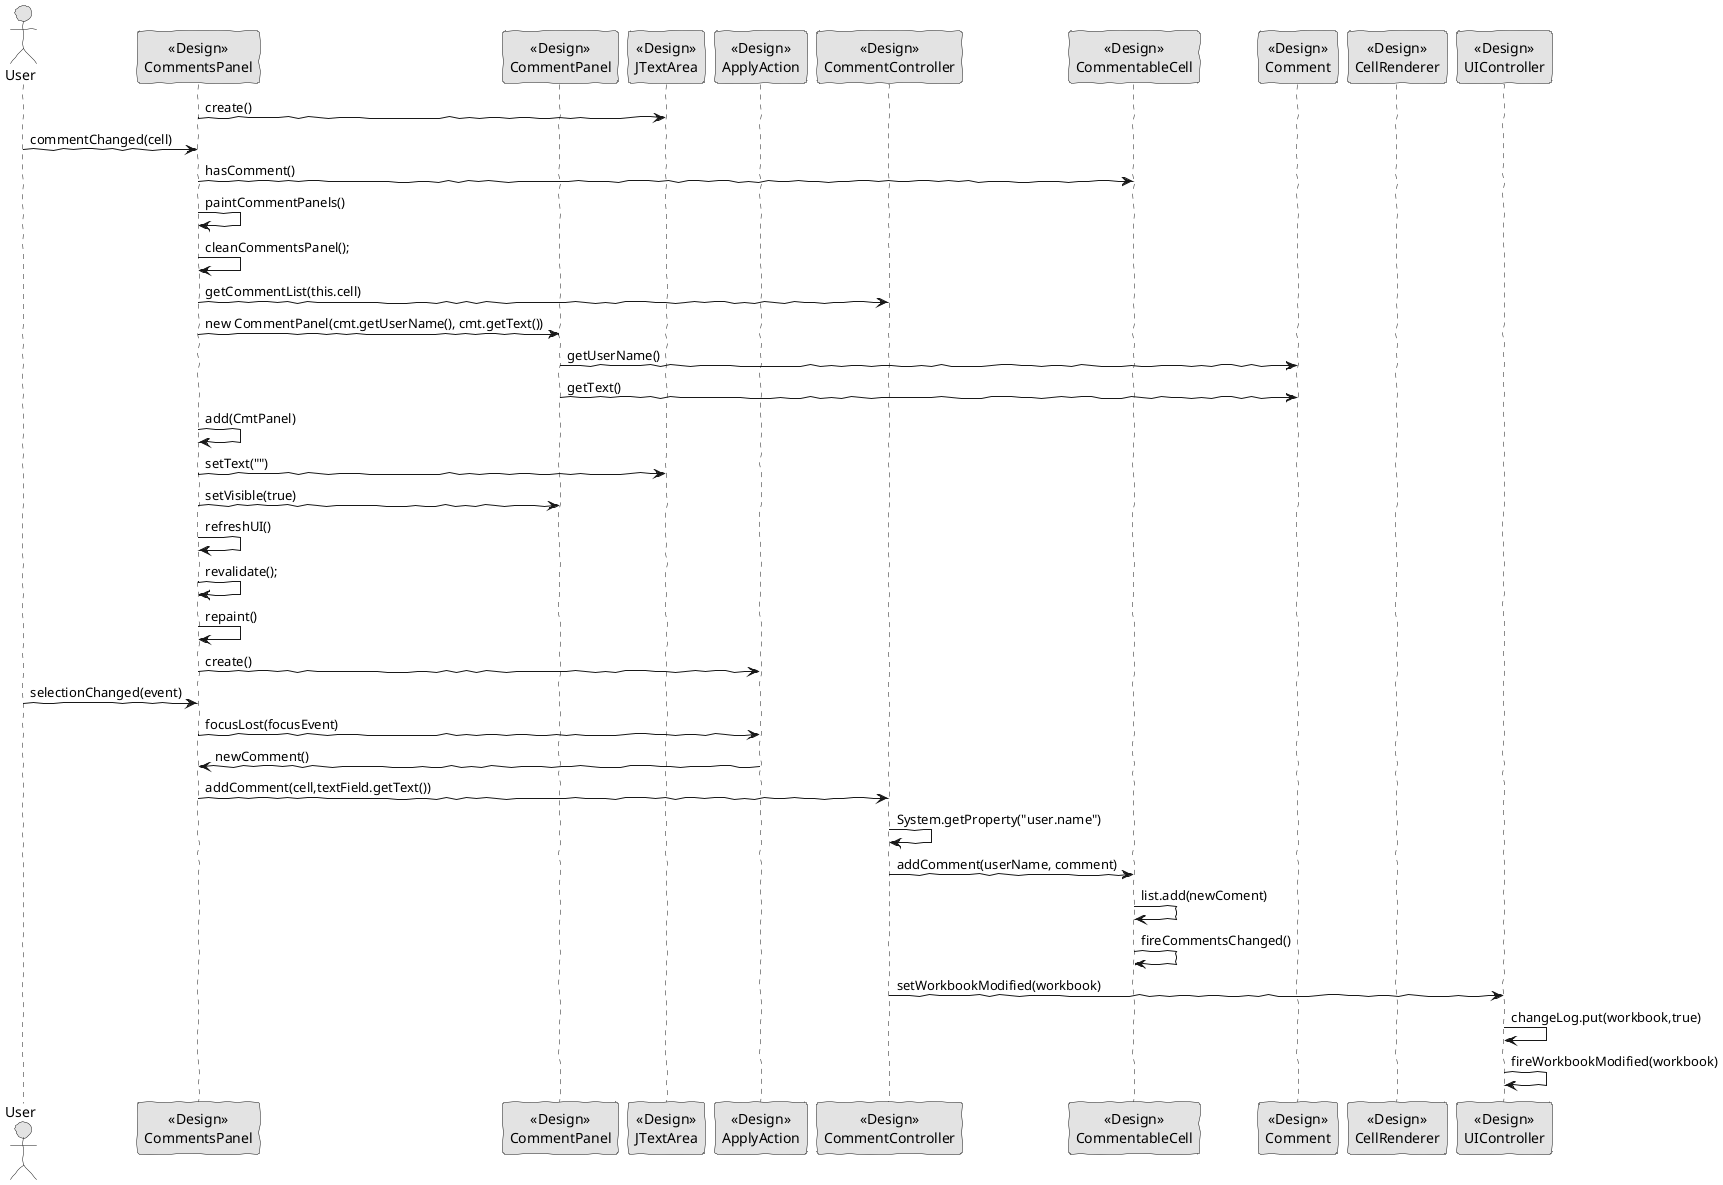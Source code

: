 @startuml 

skinparam handwritten true
skinparam monochrome true
skinparam packageStyle rect
skinparam defaultFontName FG Virgil
skinparam shadowing false


actor User
participant "<<Design>>\nCommentsPanel" as UIPanel
participant "<<Design>>\nCommentPanel" as CmtPanel
participant "<<Design>>\nJTextArea" as text
participant "<<Design>>\nApplyAction" as Action
participant "<<Design>>\nCommentController" as Ctrl
participant "<<Design>>\nCommentableCell" as Cell
participant "<<Design>>\nComment" as Cmt
participant "<<Design>>\nCellRenderer" as CRenderer
participant "<<Design>>\nUIController" as UICtrl

UIPanel -> text : create()
User -> UIPanel : commentChanged(cell)
UIPanel -> Cell : hasComment()
UIPanel -> UIPanel : paintCommentPanels()
UIPanel -> UIPanel : cleanCommentsPanel();
UIPanel -> Ctrl : getCommentList(this.cell)
UIPanel -> CmtPanel : new CommentPanel(cmt.getUserName(), cmt.getText())
CmtPanel -> Cmt : getUserName()
CmtPanel -> Cmt : getText()
UIPanel -> UIPanel : add(CmtPanel)
UIPanel -> text : setText("")
UIPanel -> CmtPanel : setVisible(true)
UIPanel -> UIPanel : refreshUI()
UIPanel -> UIPanel : revalidate();
UIPanel -> UIPanel : repaint()
UIPanel -> Action : create()
User -> UIPanel : selectionChanged(event)
UIPanel -> Action : focusLost(focusEvent)
Action -> UIPanel : newComment()
UIPanel -> Ctrl : addComment(cell,textField.getText())
Ctrl -> Ctrl : System.getProperty("user.name")
Ctrl -> Cell : addComment(userName, comment)
Cell -> Cell : list.add(newComent)
Cell -> Cell : fireCommentsChanged()
Ctrl -> UICtrl : setWorkbookModified(workbook)
UICtrl -> UICtrl : changeLog.put(workbook,true)
UICtrl -> UICtrl : fireWorkbookModified(workbook)
@enduml

